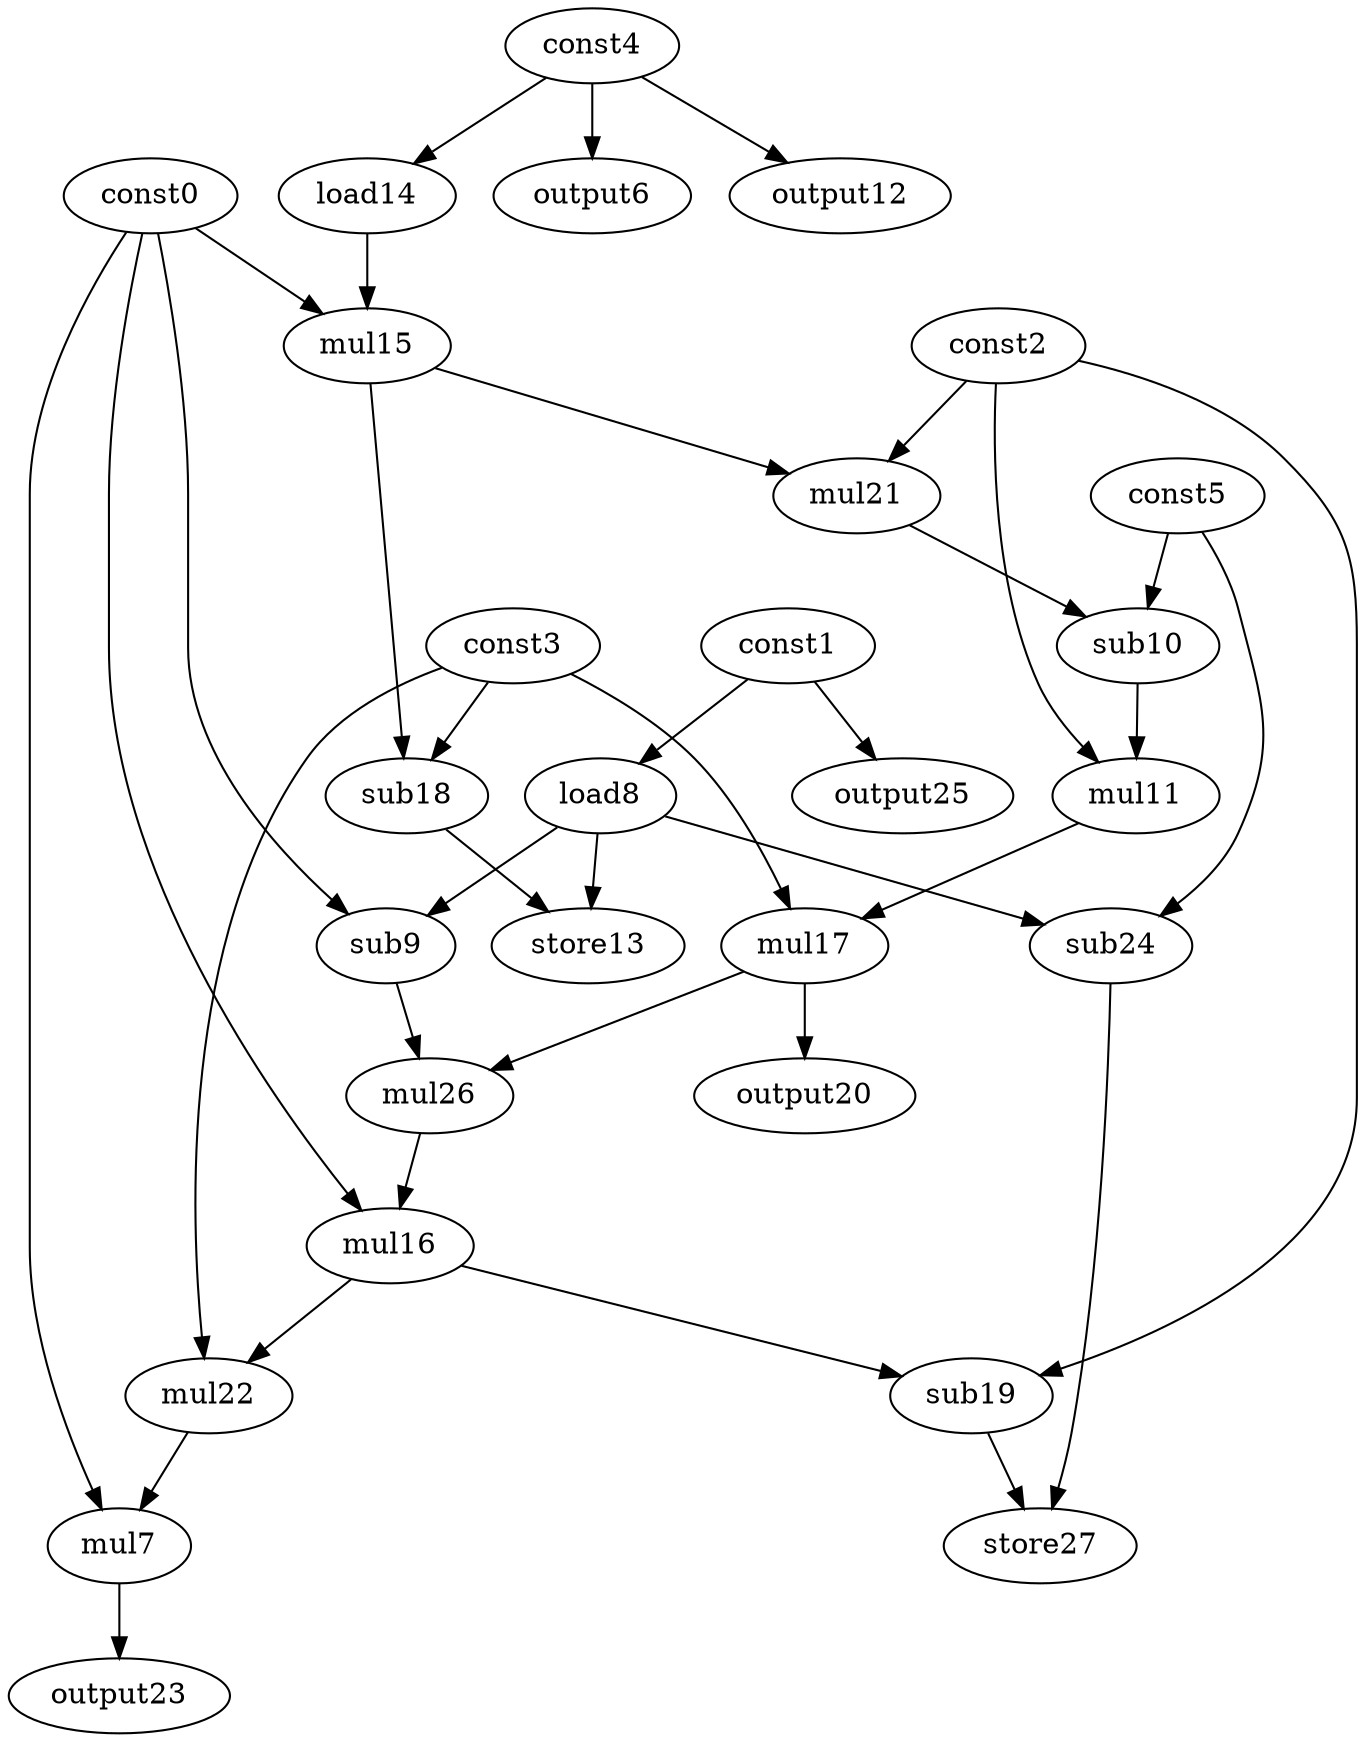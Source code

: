 digraph G { 
const0[opcode=const]; 
const1[opcode=const]; 
const2[opcode=const]; 
const3[opcode=const]; 
const4[opcode=const]; 
const5[opcode=const]; 
output6[opcode=output]; 
mul7[opcode=mul]; 
load8[opcode=load]; 
sub9[opcode=sub]; 
sub10[opcode=sub]; 
mul11[opcode=mul]; 
output12[opcode=output]; 
store13[opcode=store]; 
load14[opcode=load]; 
mul15[opcode=mul]; 
mul16[opcode=mul]; 
mul17[opcode=mul]; 
sub18[opcode=sub]; 
sub19[opcode=sub]; 
output20[opcode=output]; 
mul21[opcode=mul]; 
mul22[opcode=mul]; 
output23[opcode=output]; 
sub24[opcode=sub]; 
output25[opcode=output]; 
mul26[opcode=mul]; 
store27[opcode=store]; 
const4->output6[operand=0];
const1->load8[operand=0];
const4->output12[operand=0];
const4->load14[operand=0];
const1->output25[operand=0];
const0->sub9[operand=0];
load8->sub9[operand=1];
const0->mul15[operand=0];
load14->mul15[operand=1];
load8->sub24[operand=0];
const5->sub24[operand=1];
const3->sub18[operand=0];
mul15->sub18[operand=1];
const2->mul21[operand=0];
mul15->mul21[operand=1];
mul21->sub10[operand=0];
const5->sub10[operand=1];
load8->store13[operand=0];
sub18->store13[operand=1];
sub10->mul11[operand=0];
const2->mul11[operand=1];
mul11->mul17[operand=0];
const3->mul17[operand=1];
mul17->output20[operand=0];
mul17->mul26[operand=0];
sub9->mul26[operand=1];
const0->mul16[operand=0];
mul26->mul16[operand=1];
mul16->sub19[operand=0];
const2->sub19[operand=1];
mul16->mul22[operand=0];
const3->mul22[operand=1];
const0->mul7[operand=0];
mul22->mul7[operand=1];
sub24->store27[operand=0];
sub19->store27[operand=1];
mul7->output23[operand=0];
}
